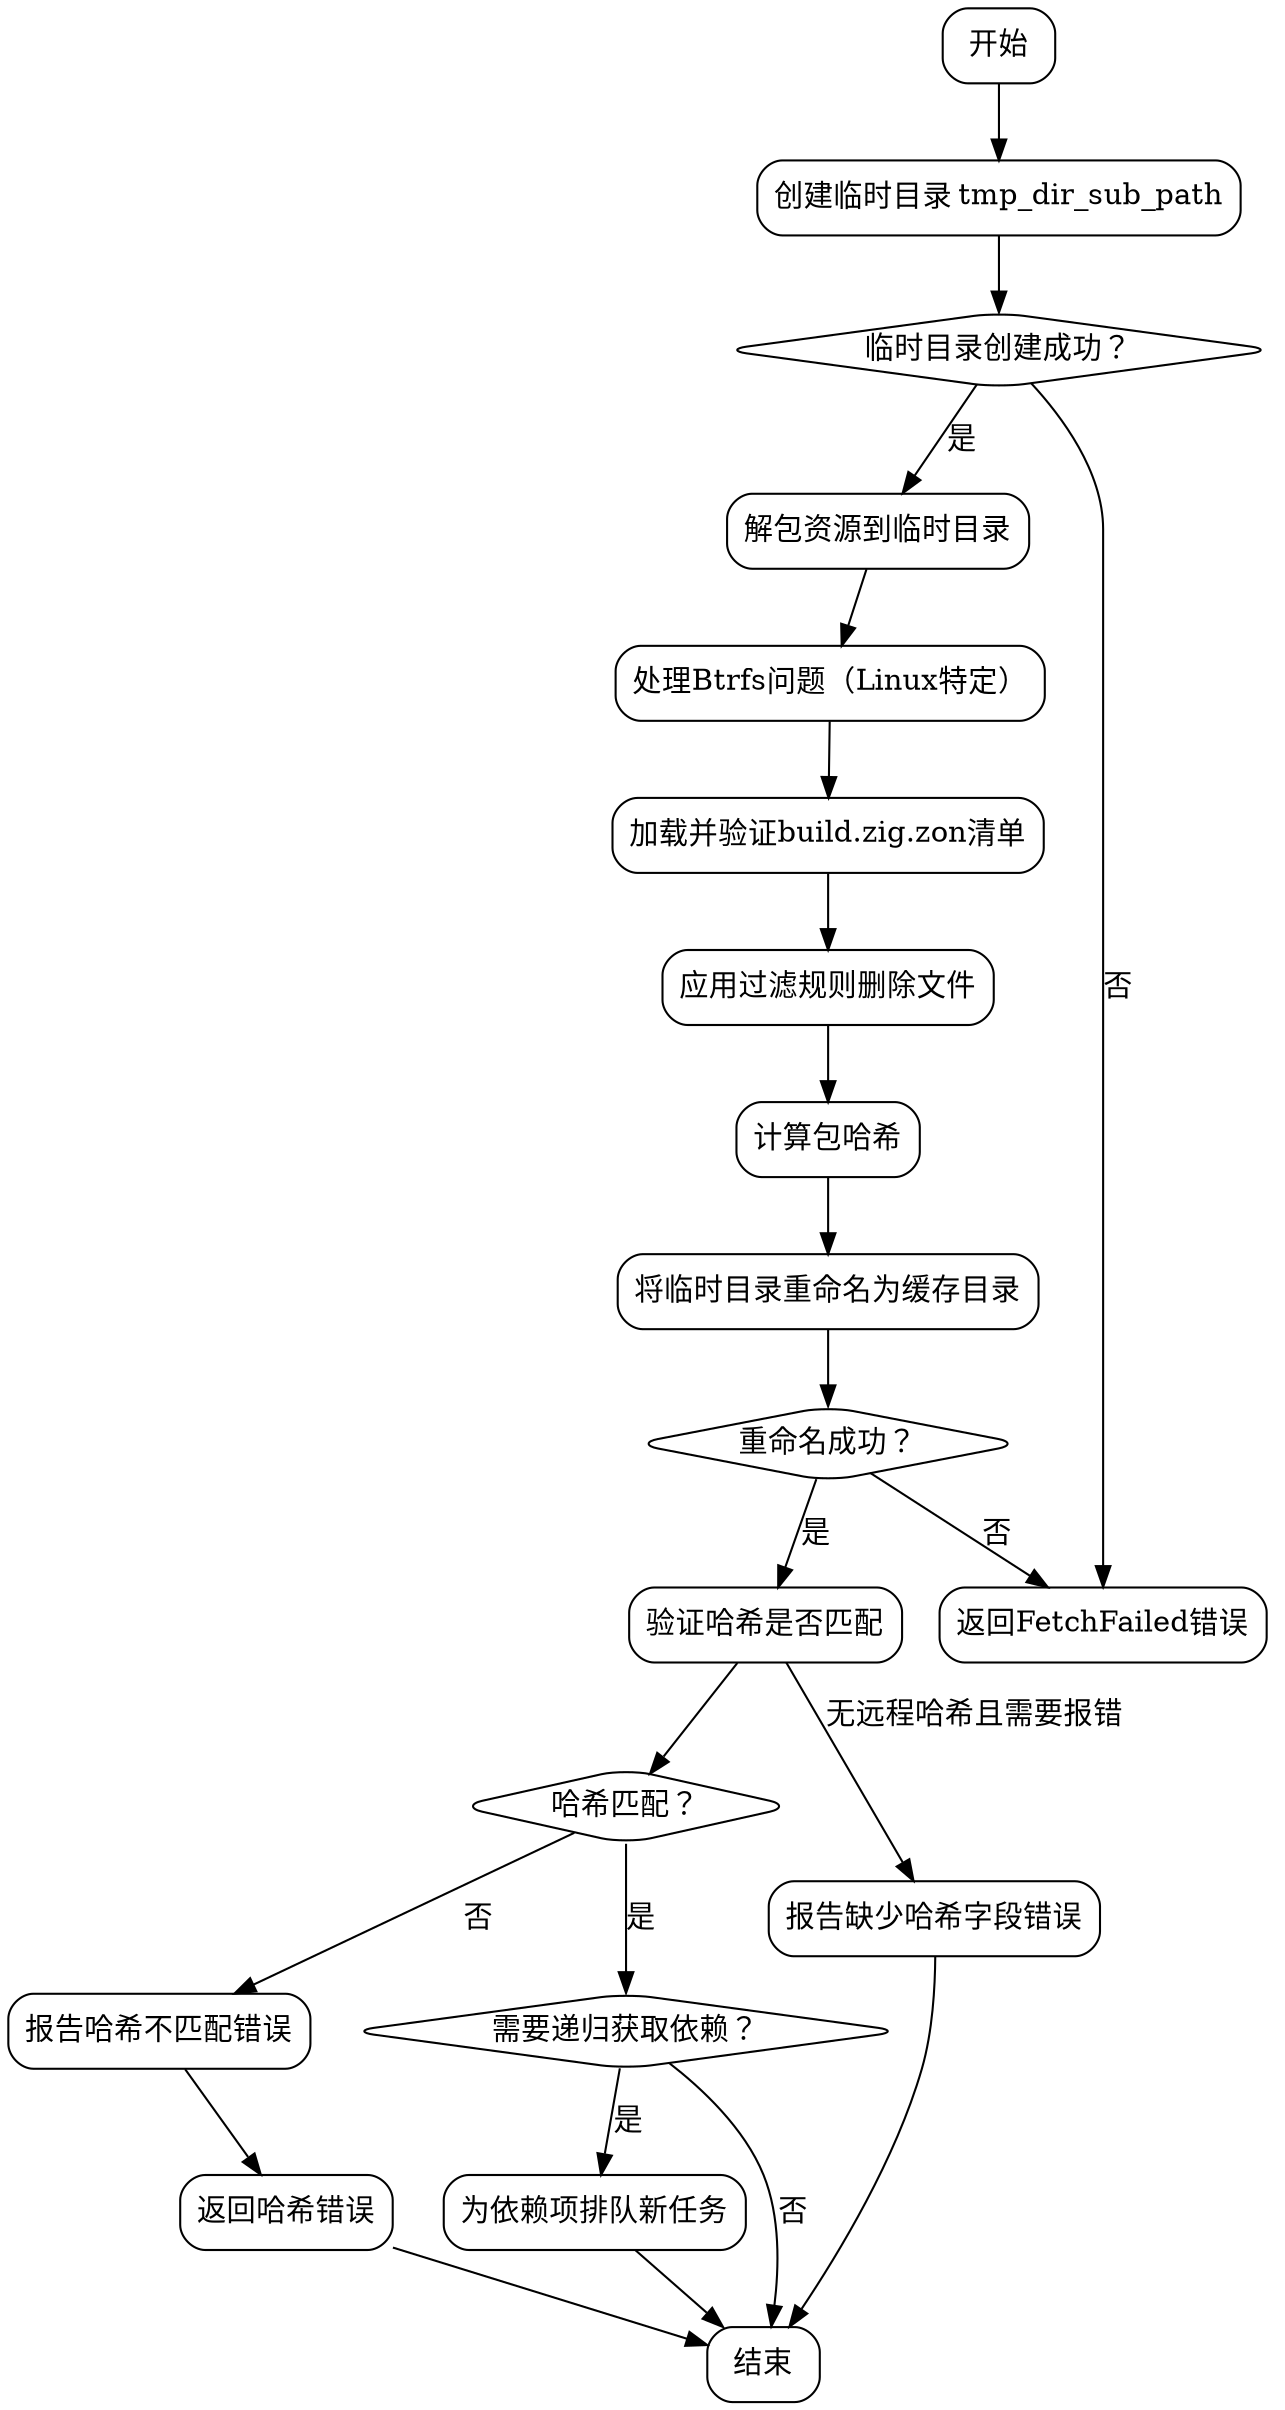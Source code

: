 
digraph runResource {
    node [shape=rectangle, style=rounded];

    start [label="开始"];
    create_temp_dir [label="创建临时目录 tmp_dir_sub_path"];
    check_temp_dir_creation [label="临时目录创建成功？", shape=diamond];
    unpack_resource [label="解包资源到临时目录"];
    handle_btrfs_workaround [label="处理Btrfs问题（Linux特定）"];
    load_manifest [label="加载并验证build.zig.zon清单"];
    apply_filter [label="应用过滤规则删除文件"];
    compute_hash [label="计算包哈希"];
    rename_temp_to_cache [label="将临时目录重命名为缓存目录"];
    check_rename_success [label="重命名成功？", shape=diamond];
    validate_hash [label="验证哈希是否匹配"];
    check_hash_match [label="哈希匹配？", shape=diamond];
    handle_hash_mismatch [label="报告哈希不匹配错误"];
    check_recursive [label="需要递归获取依赖？", shape=diamond];
    queue_deps_jobs [label="为依赖项排队新任务"];
    end [label="结束"];

    error_fetch_failed [label="返回FetchFailed错误"];
    error_hash_mismatch [label="返回哈希错误"];
    error_missing_hash [label="报告缺少哈希字段错误"];

    start -> create_temp_dir;
    create_temp_dir -> check_temp_dir_creation;
    check_temp_dir_creation -> unpack_resource [label="是"];
    check_temp_dir_creation -> error_fetch_failed [label="否"];

    unpack_resource -> handle_btrfs_workaround;
    handle_btrfs_workaround -> load_manifest;
    load_manifest -> apply_filter;
    apply_filter -> compute_hash;
    compute_hash -> rename_temp_to_cache;
    rename_temp_to_cache -> check_rename_success;
    check_rename_success -> validate_hash [label="是"];
    check_rename_success -> error_fetch_failed [label="否"];

    validate_hash -> check_hash_match;
    check_hash_match -> check_recursive [label="是"];
    check_hash_match -> handle_hash_mismatch [label="否"];

    check_recursive -> queue_deps_jobs [label="是"];
    check_recursive -> end [label="否"];
    queue_deps_jobs -> end;

    handle_hash_mismatch -> error_hash_mismatch;
    error_hash_mismatch -> end;

    // 处理缺少哈希的情况
    validate_hash -> error_missing_hash [label="无远程哈希且需要报错"];
    error_missing_hash -> end;
}
